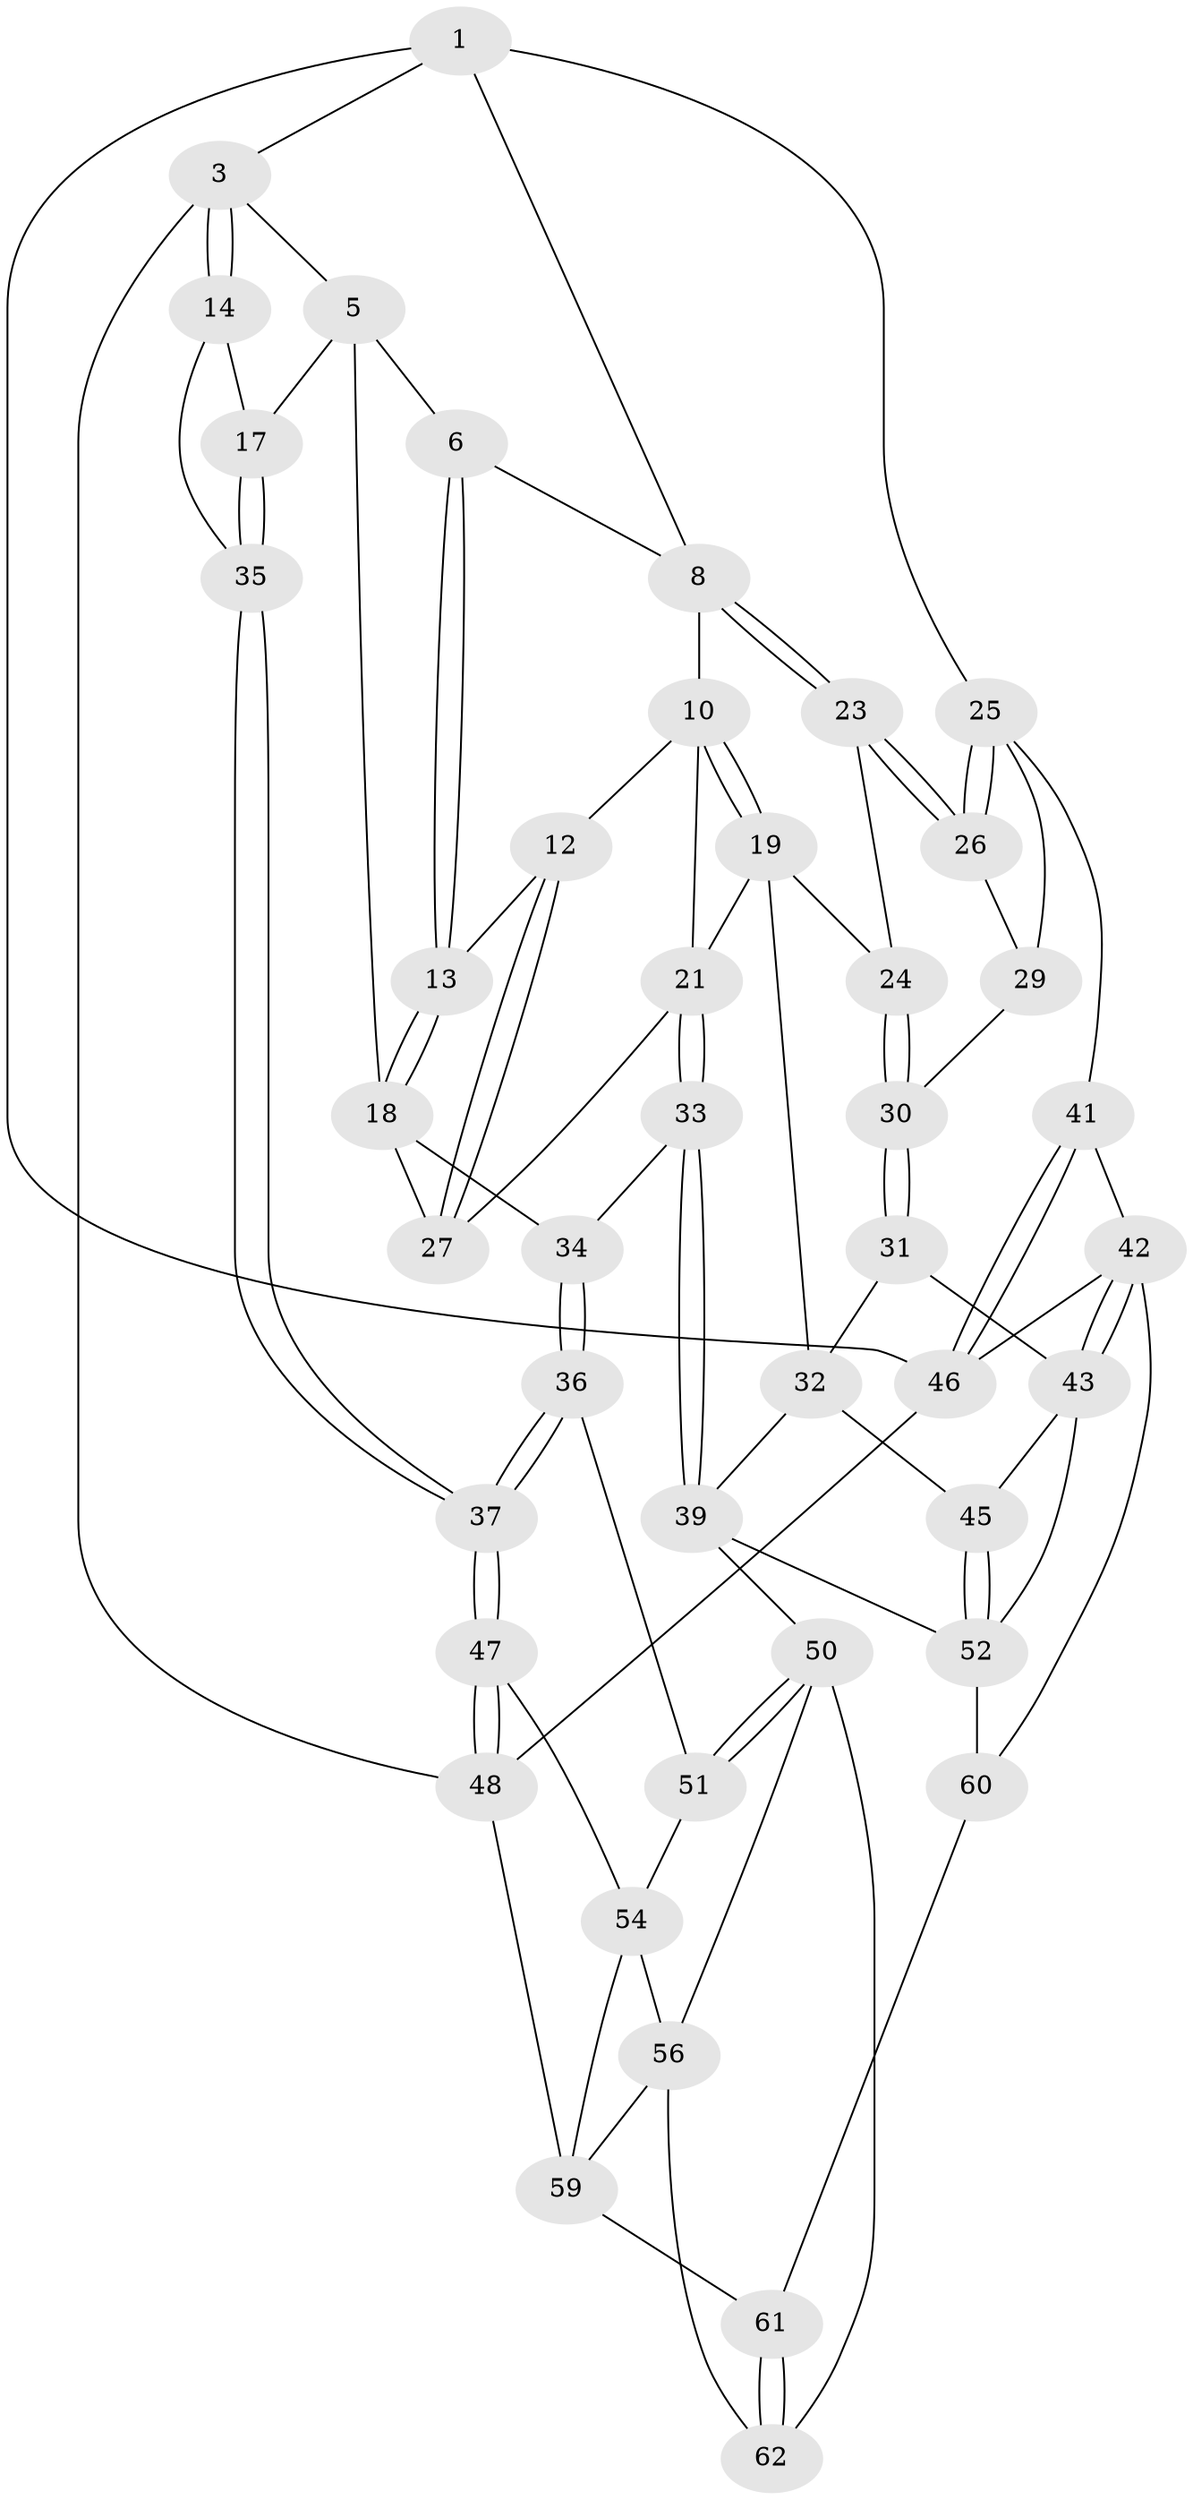 // Generated by graph-tools (version 1.1) at 2025/24/03/03/25 07:24:32]
// undirected, 44 vertices, 99 edges
graph export_dot {
graph [start="1"]
  node [color=gray90,style=filled];
  1 [pos="+0.9701603724059471+0",super="+2"];
  3 [pos="+0+0",super="+4"];
  5 [pos="+0.36947851322419095+0",super="+16"];
  6 [pos="+0.39569332146162706+0",super="+7"];
  8 [pos="+0.8258025633048877+0.16116600337947015",super="+9"];
  10 [pos="+0.6341610241470532+0.17908136466782557",super="+11"];
  12 [pos="+0.4624834625703625+0.061926754548691475"];
  13 [pos="+0.4095359379735853+0"];
  14 [pos="+0+0.19637607903178916",super="+15"];
  17 [pos="+0.07710270163732427+0.29749045011357256"];
  18 [pos="+0.27807103873069605+0.3535528780088121",super="+28"];
  19 [pos="+0.6818587469290365+0.27091432001758675",super="+20"];
  21 [pos="+0.6031538808553601+0.3447844185454374",super="+22"];
  23 [pos="+0.8292968408906657+0.1804392351304019"];
  24 [pos="+0.7306933141448542+0.26156161282945534"];
  25 [pos="+1+0.21956788395669807",super="+40"];
  26 [pos="+0.8855418500610317+0.2520095701560329"];
  27 [pos="+0.4712327503689314+0.2751483923457508"];
  29 [pos="+0.8474459986410322+0.3943441029531979"];
  30 [pos="+0.8373405246044503+0.39626285791612276"];
  31 [pos="+0.7499309564786348+0.4355829190305401"];
  32 [pos="+0.7187111890636405+0.43445710431891943",super="+38"];
  33 [pos="+0.45549510904222473+0.5215858131665669"];
  34 [pos="+0.3572336841170961+0.48331958273933867"];
  35 [pos="+0+0.38585093444468227"];
  36 [pos="+0.2401352280972532+0.5790330977864611"];
  37 [pos="+0+0.6537420161510492"];
  39 [pos="+0.5332195847300223+0.584339041335614",super="+49"];
  41 [pos="+1+0.6182375249866887"];
  42 [pos="+1+0.6624708047542468",super="+63"];
  43 [pos="+0.9403405814865554+0.6619646624888236",super="+44"];
  45 [pos="+0.6751413793555172+0.6369565867204909"];
  46 [pos="+1+1"];
  47 [pos="+0+0.7607616076120691"];
  48 [pos="+0+1"];
  50 [pos="+0.4539760825029473+0.7446188144720125",super="+57"];
  51 [pos="+0.30976471586640697+0.704531027482888"];
  52 [pos="+0.7457545202548411+0.7154769112499123",super="+53"];
  54 [pos="+0.3104396682080555+0.756521674823823",super="+55"];
  56 [pos="+0.31853278572316285+0.7715088207708017",super="+58"];
  59 [pos="+0.25620203779352113+0.91944208360929",super="+64"];
  60 [pos="+0.6722760667528691+1"];
  61 [pos="+0.5892028346766377+1"];
  62 [pos="+0.43216137740158+0.8491096446489285"];
  1 -- 8;
  1 -- 46;
  1 -- 3;
  1 -- 25;
  3 -- 14;
  3 -- 14;
  3 -- 48;
  3 -- 5;
  5 -- 6;
  5 -- 17;
  5 -- 18;
  6 -- 13;
  6 -- 13;
  6 -- 8;
  8 -- 23;
  8 -- 23;
  8 -- 10;
  10 -- 19;
  10 -- 19;
  10 -- 12;
  10 -- 21;
  12 -- 13;
  12 -- 27;
  12 -- 27;
  13 -- 18;
  13 -- 18;
  14 -- 35;
  14 -- 17;
  17 -- 35;
  17 -- 35;
  18 -- 27;
  18 -- 34;
  19 -- 24;
  19 -- 32;
  19 -- 21;
  21 -- 33;
  21 -- 33;
  21 -- 27;
  23 -- 24;
  23 -- 26;
  23 -- 26;
  24 -- 30;
  24 -- 30;
  25 -- 26;
  25 -- 26;
  25 -- 29;
  25 -- 41;
  26 -- 29;
  29 -- 30;
  30 -- 31;
  30 -- 31;
  31 -- 32;
  31 -- 43;
  32 -- 45;
  32 -- 39;
  33 -- 34;
  33 -- 39;
  33 -- 39;
  34 -- 36;
  34 -- 36;
  35 -- 37;
  35 -- 37;
  36 -- 37;
  36 -- 37;
  36 -- 51;
  37 -- 47;
  37 -- 47;
  39 -- 50;
  39 -- 52;
  41 -- 42;
  41 -- 46;
  41 -- 46;
  42 -- 43;
  42 -- 43;
  42 -- 60;
  42 -- 46;
  43 -- 52;
  43 -- 45;
  45 -- 52;
  45 -- 52;
  46 -- 48;
  47 -- 48;
  47 -- 48;
  47 -- 54;
  48 -- 59;
  50 -- 51;
  50 -- 51;
  50 -- 56;
  50 -- 62;
  51 -- 54;
  52 -- 60;
  54 -- 56;
  54 -- 59;
  56 -- 59;
  56 -- 62;
  59 -- 61;
  60 -- 61;
  61 -- 62;
  61 -- 62;
}
